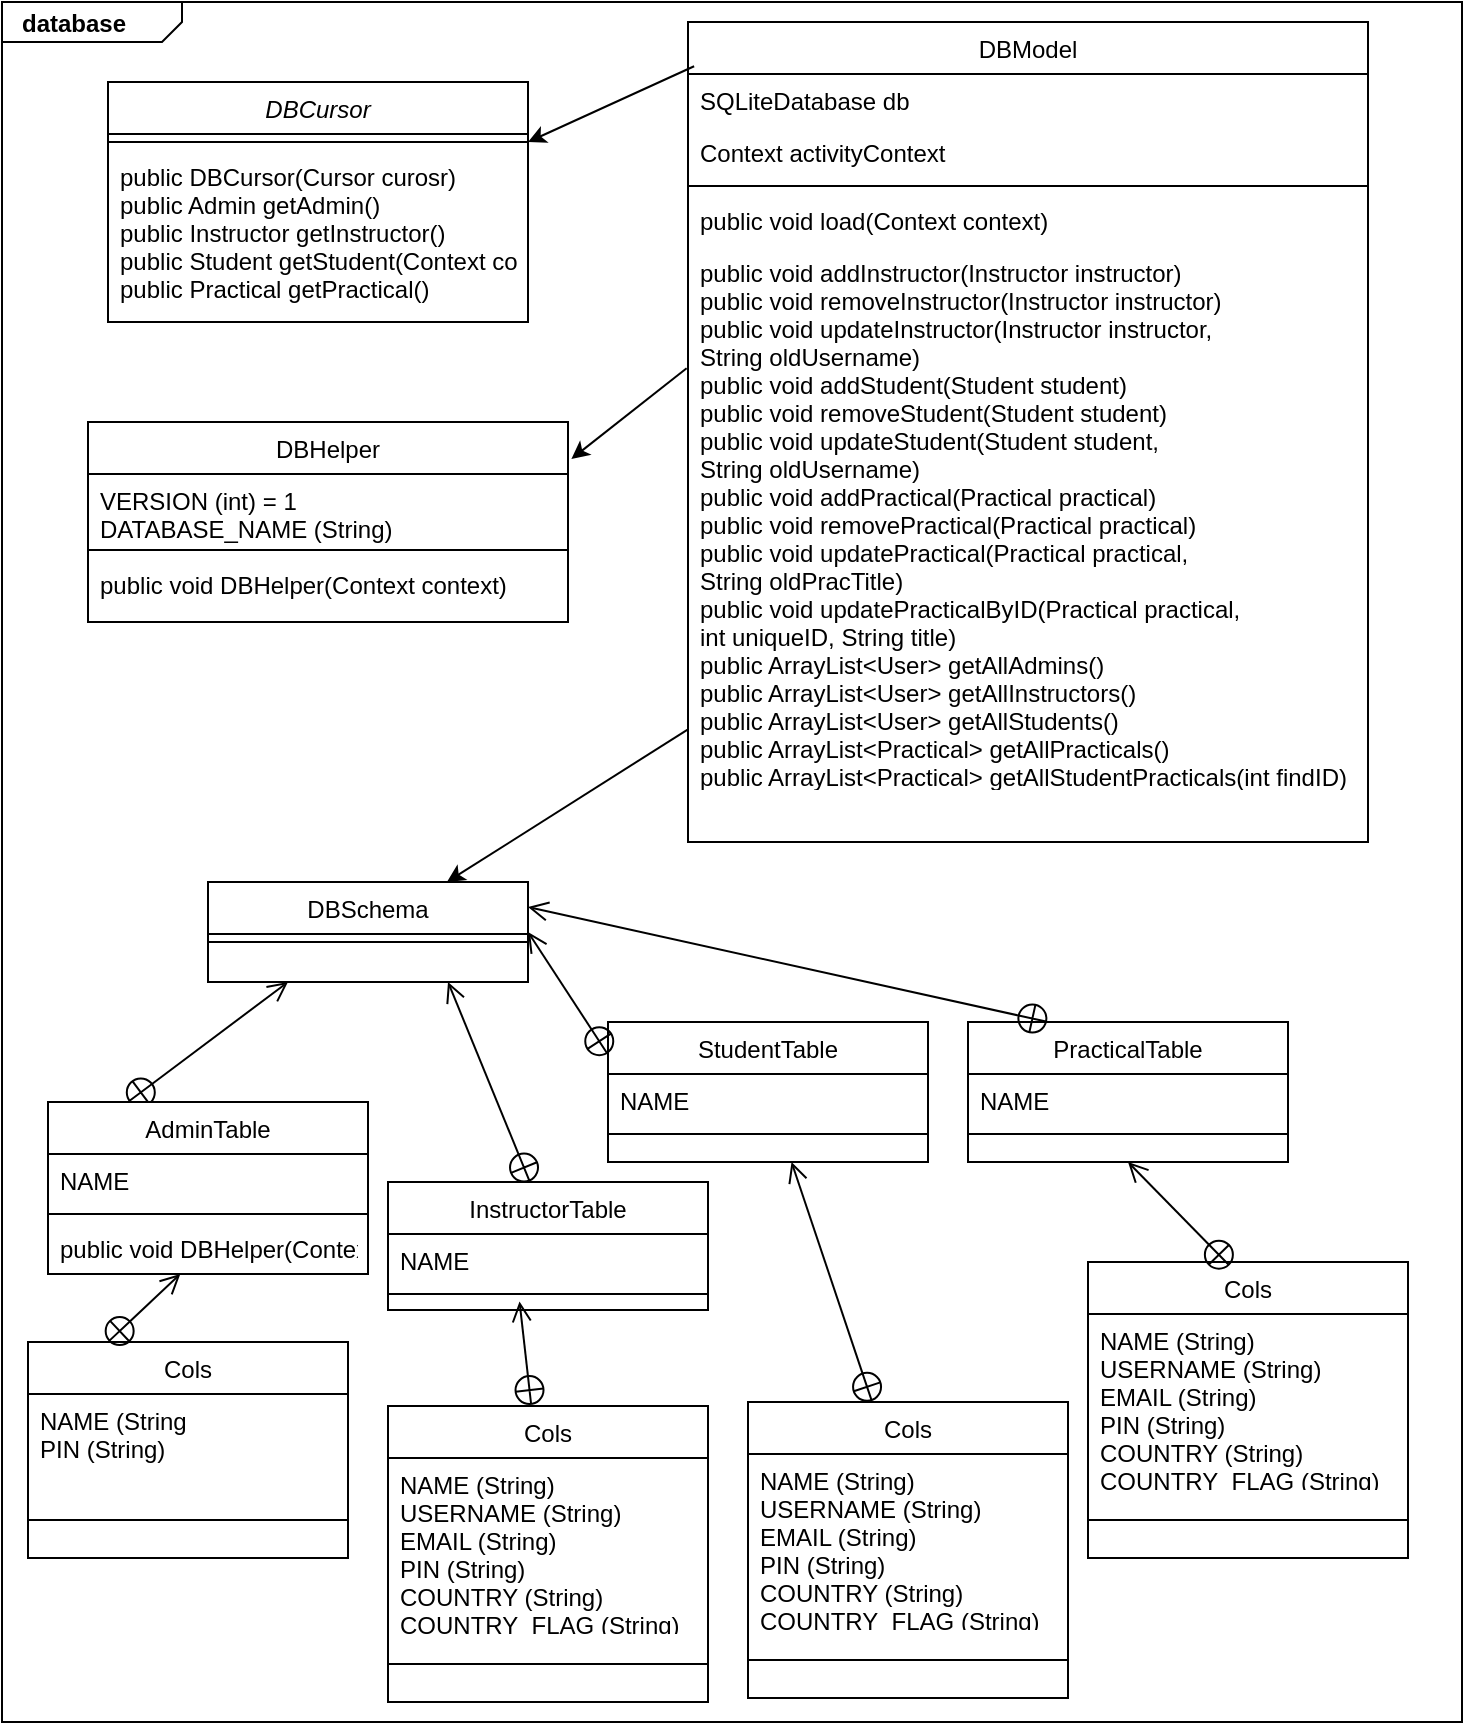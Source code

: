 <mxfile version="15.2.7" type="device"><diagram id="C5RBs43oDa-KdzZeNtuy" name="Page-1"><mxGraphModel dx="1296" dy="755" grid="1" gridSize="10" guides="1" tooltips="1" connect="1" arrows="1" fold="1" page="1" pageScale="1" pageWidth="827" pageHeight="1169" math="0" shadow="0"><root><mxCell id="WIyWlLk6GJQsqaUBKTNV-0"/><mxCell id="WIyWlLk6GJQsqaUBKTNV-1" parent="WIyWlLk6GJQsqaUBKTNV-0"/><mxCell id="ZyV_lQUaY4ZWIgiBvUg5-0" value="&lt;p style=&quot;margin: 0px ; margin-top: 4px ; margin-left: 10px ; text-align: left&quot;&gt;&lt;b&gt;database&lt;/b&gt;&lt;/p&gt;" style="html=1;strokeWidth=1;shape=mxgraph.sysml.package;html=1;overflow=fill;whiteSpace=wrap;" vertex="1" parent="WIyWlLk6GJQsqaUBKTNV-1"><mxGeometry x="49" y="80" width="730" height="860" as="geometry"/></mxCell><mxCell id="zkfFHV4jXpPFQw0GAbJ--0" value="DBCursor" style="swimlane;fontStyle=2;align=center;verticalAlign=top;childLayout=stackLayout;horizontal=1;startSize=26;horizontalStack=0;resizeParent=1;resizeLast=0;collapsible=1;marginBottom=0;rounded=0;shadow=0;strokeWidth=1;" parent="WIyWlLk6GJQsqaUBKTNV-1" vertex="1"><mxGeometry x="102" y="120" width="210" height="120" as="geometry"><mxRectangle x="230" y="140" width="160" height="26" as="alternateBounds"/></mxGeometry></mxCell><mxCell id="zkfFHV4jXpPFQw0GAbJ--4" value="" style="line;html=1;strokeWidth=1;align=left;verticalAlign=middle;spacingTop=-1;spacingLeft=3;spacingRight=3;rotatable=0;labelPosition=right;points=[];portConstraint=eastwest;" parent="zkfFHV4jXpPFQw0GAbJ--0" vertex="1"><mxGeometry y="26" width="210" height="8" as="geometry"/></mxCell><mxCell id="zkfFHV4jXpPFQw0GAbJ--5" value="public DBCursor(Cursor curosr)&#10;public Admin getAdmin()&#10;public Instructor getInstructor()&#10;public Student getStudent(Context context)&#10;public Practical getPractical()" style="text;align=left;verticalAlign=top;spacingLeft=4;spacingRight=4;overflow=hidden;rotatable=0;points=[[0,0.5],[1,0.5]];portConstraint=eastwest;" parent="zkfFHV4jXpPFQw0GAbJ--0" vertex="1"><mxGeometry y="34" width="210" height="86" as="geometry"/></mxCell><mxCell id="zkfFHV4jXpPFQw0GAbJ--6" value="DBHelper" style="swimlane;fontStyle=0;align=center;verticalAlign=top;childLayout=stackLayout;horizontal=1;startSize=26;horizontalStack=0;resizeParent=1;resizeLast=0;collapsible=1;marginBottom=0;rounded=0;shadow=0;strokeWidth=1;" parent="WIyWlLk6GJQsqaUBKTNV-1" vertex="1"><mxGeometry x="92" y="290" width="240" height="100" as="geometry"><mxRectangle x="130" y="380" width="160" height="26" as="alternateBounds"/></mxGeometry></mxCell><mxCell id="zkfFHV4jXpPFQw0GAbJ--7" value="VERSION (int) = 1&#10;DATABASE_NAME (String)" style="text;align=left;verticalAlign=top;spacingLeft=4;spacingRight=4;overflow=hidden;rotatable=0;points=[[0,0.5],[1,0.5]];portConstraint=eastwest;" parent="zkfFHV4jXpPFQw0GAbJ--6" vertex="1"><mxGeometry y="26" width="240" height="34" as="geometry"/></mxCell><mxCell id="zkfFHV4jXpPFQw0GAbJ--9" value="" style="line;html=1;strokeWidth=1;align=left;verticalAlign=middle;spacingTop=-1;spacingLeft=3;spacingRight=3;rotatable=0;labelPosition=right;points=[];portConstraint=eastwest;" parent="zkfFHV4jXpPFQw0GAbJ--6" vertex="1"><mxGeometry y="60" width="240" height="8" as="geometry"/></mxCell><mxCell id="zkfFHV4jXpPFQw0GAbJ--11" value="public void DBHelper(Context context)" style="text;align=left;verticalAlign=top;spacingLeft=4;spacingRight=4;overflow=hidden;rotatable=0;points=[[0,0.5],[1,0.5]];portConstraint=eastwest;" parent="zkfFHV4jXpPFQw0GAbJ--6" vertex="1"><mxGeometry y="68" width="240" height="26" as="geometry"/></mxCell><mxCell id="zkfFHV4jXpPFQw0GAbJ--13" value="InstructorTable" style="swimlane;fontStyle=0;align=center;verticalAlign=top;childLayout=stackLayout;horizontal=1;startSize=26;horizontalStack=0;resizeParent=1;resizeLast=0;collapsible=1;marginBottom=0;rounded=0;shadow=0;strokeWidth=1;" parent="WIyWlLk6GJQsqaUBKTNV-1" vertex="1"><mxGeometry x="242" y="670" width="160" height="64" as="geometry"><mxRectangle x="340" y="380" width="170" height="26" as="alternateBounds"/></mxGeometry></mxCell><mxCell id="zkfFHV4jXpPFQw0GAbJ--14" value="NAME" style="text;align=left;verticalAlign=top;spacingLeft=4;spacingRight=4;overflow=hidden;rotatable=0;points=[[0,0.5],[1,0.5]];portConstraint=eastwest;" parent="zkfFHV4jXpPFQw0GAbJ--13" vertex="1"><mxGeometry y="26" width="160" height="26" as="geometry"/></mxCell><mxCell id="zkfFHV4jXpPFQw0GAbJ--15" value="" style="line;html=1;strokeWidth=1;align=left;verticalAlign=middle;spacingTop=-1;spacingLeft=3;spacingRight=3;rotatable=0;labelPosition=right;points=[];portConstraint=eastwest;" parent="zkfFHV4jXpPFQw0GAbJ--13" vertex="1"><mxGeometry y="52" width="160" height="8" as="geometry"/></mxCell><mxCell id="zkfFHV4jXpPFQw0GAbJ--17" value="DBModel" style="swimlane;fontStyle=0;align=center;verticalAlign=top;childLayout=stackLayout;horizontal=1;startSize=26;horizontalStack=0;resizeParent=1;resizeLast=0;collapsible=1;marginBottom=0;rounded=0;shadow=0;strokeWidth=1;" parent="WIyWlLk6GJQsqaUBKTNV-1" vertex="1"><mxGeometry x="392" y="90" width="340" height="410" as="geometry"><mxRectangle x="550" y="140" width="160" height="26" as="alternateBounds"/></mxGeometry></mxCell><mxCell id="zkfFHV4jXpPFQw0GAbJ--20" value="SQLiteDatabase db&#10;&#10;" style="text;align=left;verticalAlign=top;spacingLeft=4;spacingRight=4;overflow=hidden;rotatable=0;points=[[0,0.5],[1,0.5]];portConstraint=eastwest;rounded=0;shadow=0;html=0;" parent="zkfFHV4jXpPFQw0GAbJ--17" vertex="1"><mxGeometry y="26" width="340" height="26" as="geometry"/></mxCell><mxCell id="zkfFHV4jXpPFQw0GAbJ--22" value="Context activityContext" style="text;align=left;verticalAlign=top;spacingLeft=4;spacingRight=4;overflow=hidden;rotatable=0;points=[[0,0.5],[1,0.5]];portConstraint=eastwest;rounded=0;shadow=0;html=0;" parent="zkfFHV4jXpPFQw0GAbJ--17" vertex="1"><mxGeometry y="52" width="340" height="26" as="geometry"/></mxCell><mxCell id="zkfFHV4jXpPFQw0GAbJ--23" value="" style="line;html=1;strokeWidth=1;align=left;verticalAlign=middle;spacingTop=-1;spacingLeft=3;spacingRight=3;rotatable=0;labelPosition=right;points=[];portConstraint=eastwest;" parent="zkfFHV4jXpPFQw0GAbJ--17" vertex="1"><mxGeometry y="78" width="340" height="8" as="geometry"/></mxCell><mxCell id="zkfFHV4jXpPFQw0GAbJ--24" value="public void load(Context context)&#10;" style="text;align=left;verticalAlign=top;spacingLeft=4;spacingRight=4;overflow=hidden;rotatable=0;points=[[0,0.5],[1,0.5]];portConstraint=eastwest;" parent="zkfFHV4jXpPFQw0GAbJ--17" vertex="1"><mxGeometry y="86" width="340" height="26" as="geometry"/></mxCell><mxCell id="zkfFHV4jXpPFQw0GAbJ--25" value="public void addInstructor(Instructor instructor)&#10;public void removeInstructor(Instructor instructor)&#10;public void updateInstructor(Instructor instructor, &#10;String oldUsername)&#10;public void addStudent(Student student)&#10;public void removeStudent(Student student)&#10;public void updateStudent(Student student, &#10;String oldUsername)&#10;public void addPractical(Practical practical)&#10;public void removePractical(Practical practical)&#10;public void updatePractical(Practical practical, &#10;String oldPracTitle)&#10;public void updatePracticalByID(Practical practical, &#10;int uniqueID, String title)&#10;public ArrayList&lt;User&gt; getAllAdmins()&#10;public ArrayList&lt;User&gt; getAllInstructors()&#10;public ArrayList&lt;User&gt; getAllStudents()&#10;public ArrayList&lt;Practical&gt; getAllPracticals()&#10;public ArrayList&lt;Practical&gt; getAllStudentPracticals(int findID)" style="text;align=left;verticalAlign=top;spacingLeft=4;spacingRight=4;overflow=hidden;rotatable=0;points=[[0,0.5],[1,0.5]];portConstraint=eastwest;" parent="zkfFHV4jXpPFQw0GAbJ--17" vertex="1"><mxGeometry y="112" width="340" height="268" as="geometry"/></mxCell><mxCell id="ZyV_lQUaY4ZWIgiBvUg5-3" value="" style="endArrow=classic;html=1;exitX=0.009;exitY=0.054;exitDx=0;exitDy=0;exitPerimeter=0;entryX=1;entryY=0.25;entryDx=0;entryDy=0;" edge="1" parent="WIyWlLk6GJQsqaUBKTNV-1" source="zkfFHV4jXpPFQw0GAbJ--17" target="zkfFHV4jXpPFQw0GAbJ--0"><mxGeometry width="50" height="50" relative="1" as="geometry"><mxPoint x="332" y="260" as="sourcePoint"/><mxPoint x="382" y="210" as="targetPoint"/></mxGeometry></mxCell><mxCell id="ZyV_lQUaY4ZWIgiBvUg5-4" value="" style="endArrow=classic;html=1;entryX=1.007;entryY=0.185;entryDx=0;entryDy=0;entryPerimeter=0;exitX=-0.002;exitY=0.228;exitDx=0;exitDy=0;exitPerimeter=0;" edge="1" parent="WIyWlLk6GJQsqaUBKTNV-1" source="zkfFHV4jXpPFQw0GAbJ--25" target="zkfFHV4jXpPFQw0GAbJ--6"><mxGeometry width="50" height="50" relative="1" as="geometry"><mxPoint x="172" y="300" as="sourcePoint"/><mxPoint x="222" y="250" as="targetPoint"/></mxGeometry></mxCell><mxCell id="ZyV_lQUaY4ZWIgiBvUg5-5" value="" style="endArrow=open;startArrow=circlePlus;endFill=0;startFill=0;endSize=8;html=1;exitX=0.25;exitY=0;exitDx=0;exitDy=0;entryX=0.25;entryY=1;entryDx=0;entryDy=0;" edge="1" parent="WIyWlLk6GJQsqaUBKTNV-1" source="ZyV_lQUaY4ZWIgiBvUg5-6" target="ZyV_lQUaY4ZWIgiBvUg5-9"><mxGeometry width="160" relative="1" as="geometry"><mxPoint x="112" y="520" as="sourcePoint"/><mxPoint x="272" y="520" as="targetPoint"/></mxGeometry></mxCell><mxCell id="ZyV_lQUaY4ZWIgiBvUg5-6" value="AdminTable&#10;" style="swimlane;fontStyle=0;align=center;verticalAlign=top;childLayout=stackLayout;horizontal=1;startSize=26;horizontalStack=0;resizeParent=1;resizeLast=0;collapsible=1;marginBottom=0;rounded=0;shadow=0;strokeWidth=1;" vertex="1" parent="WIyWlLk6GJQsqaUBKTNV-1"><mxGeometry x="72" y="630" width="160" height="86" as="geometry"><mxRectangle x="340" y="380" width="170" height="26" as="alternateBounds"/></mxGeometry></mxCell><mxCell id="ZyV_lQUaY4ZWIgiBvUg5-7" value="NAME" style="text;align=left;verticalAlign=top;spacingLeft=4;spacingRight=4;overflow=hidden;rotatable=0;points=[[0,0.5],[1,0.5]];portConstraint=eastwest;" vertex="1" parent="ZyV_lQUaY4ZWIgiBvUg5-6"><mxGeometry y="26" width="160" height="26" as="geometry"/></mxCell><mxCell id="ZyV_lQUaY4ZWIgiBvUg5-8" value="" style="line;html=1;strokeWidth=1;align=left;verticalAlign=middle;spacingTop=-1;spacingLeft=3;spacingRight=3;rotatable=0;labelPosition=right;points=[];portConstraint=eastwest;" vertex="1" parent="ZyV_lQUaY4ZWIgiBvUg5-6"><mxGeometry y="52" width="160" height="8" as="geometry"/></mxCell><mxCell id="ZyV_lQUaY4ZWIgiBvUg5-17" value="public void DBHelper(Context context)" style="text;align=left;verticalAlign=top;spacingLeft=4;spacingRight=4;overflow=hidden;rotatable=0;points=[[0,0.5],[1,0.5]];portConstraint=eastwest;" vertex="1" parent="ZyV_lQUaY4ZWIgiBvUg5-6"><mxGeometry y="60" width="160" height="26" as="geometry"/></mxCell><mxCell id="ZyV_lQUaY4ZWIgiBvUg5-9" value="DBSchema" style="swimlane;fontStyle=0;align=center;verticalAlign=top;childLayout=stackLayout;horizontal=1;startSize=26;horizontalStack=0;resizeParent=1;resizeLast=0;collapsible=1;marginBottom=0;rounded=0;shadow=0;strokeWidth=1;" vertex="1" parent="WIyWlLk6GJQsqaUBKTNV-1"><mxGeometry x="152" y="520" width="160" height="50" as="geometry"><mxRectangle x="340" y="380" width="170" height="26" as="alternateBounds"/></mxGeometry></mxCell><mxCell id="ZyV_lQUaY4ZWIgiBvUg5-11" value="" style="line;html=1;strokeWidth=1;align=left;verticalAlign=middle;spacingTop=-1;spacingLeft=3;spacingRight=3;rotatable=0;labelPosition=right;points=[];portConstraint=eastwest;" vertex="1" parent="ZyV_lQUaY4ZWIgiBvUg5-9"><mxGeometry y="26" width="160" height="8" as="geometry"/></mxCell><mxCell id="ZyV_lQUaY4ZWIgiBvUg5-12" value="StudentTable" style="swimlane;fontStyle=0;align=center;verticalAlign=top;childLayout=stackLayout;horizontal=1;startSize=26;horizontalStack=0;resizeParent=1;resizeLast=0;collapsible=1;marginBottom=0;rounded=0;shadow=0;strokeWidth=1;" vertex="1" parent="WIyWlLk6GJQsqaUBKTNV-1"><mxGeometry x="352" y="590" width="160" height="70" as="geometry"><mxRectangle x="340" y="380" width="170" height="26" as="alternateBounds"/></mxGeometry></mxCell><mxCell id="ZyV_lQUaY4ZWIgiBvUg5-13" value="NAME" style="text;align=left;verticalAlign=top;spacingLeft=4;spacingRight=4;overflow=hidden;rotatable=0;points=[[0,0.5],[1,0.5]];portConstraint=eastwest;" vertex="1" parent="ZyV_lQUaY4ZWIgiBvUg5-12"><mxGeometry y="26" width="160" height="26" as="geometry"/></mxCell><mxCell id="ZyV_lQUaY4ZWIgiBvUg5-14" value="" style="line;html=1;strokeWidth=1;align=left;verticalAlign=middle;spacingTop=-1;spacingLeft=3;spacingRight=3;rotatable=0;labelPosition=right;points=[];portConstraint=eastwest;" vertex="1" parent="ZyV_lQUaY4ZWIgiBvUg5-12"><mxGeometry y="52" width="160" height="8" as="geometry"/></mxCell><mxCell id="ZyV_lQUaY4ZWIgiBvUg5-20" value="" style="endArrow=open;startArrow=circlePlus;endFill=0;startFill=0;endSize=8;html=1;exitX=0.444;exitY=0.003;exitDx=0;exitDy=0;entryX=0.75;entryY=1;entryDx=0;entryDy=0;exitPerimeter=0;" edge="1" parent="WIyWlLk6GJQsqaUBKTNV-1" source="zkfFHV4jXpPFQw0GAbJ--13" target="ZyV_lQUaY4ZWIgiBvUg5-9"><mxGeometry width="160" relative="1" as="geometry"><mxPoint x="267" y="610" as="sourcePoint"/><mxPoint x="317" y="530" as="targetPoint"/></mxGeometry></mxCell><mxCell id="ZyV_lQUaY4ZWIgiBvUg5-21" value="" style="endArrow=open;startArrow=circlePlus;endFill=0;startFill=0;endSize=8;html=1;exitX=0;exitY=0.233;exitDx=0;exitDy=0;entryX=1;entryY=0.5;entryDx=0;entryDy=0;exitPerimeter=0;" edge="1" parent="WIyWlLk6GJQsqaUBKTNV-1" source="ZyV_lQUaY4ZWIgiBvUg5-12" target="ZyV_lQUaY4ZWIgiBvUg5-9"><mxGeometry width="160" relative="1" as="geometry"><mxPoint x="332.0" y="660.258" as="sourcePoint"/><mxPoint x="290.96" y="470" as="targetPoint"/></mxGeometry></mxCell><mxCell id="ZyV_lQUaY4ZWIgiBvUg5-22" value="Cols" style="swimlane;fontStyle=0;align=center;verticalAlign=top;childLayout=stackLayout;horizontal=1;startSize=26;horizontalStack=0;resizeParent=1;resizeLast=0;collapsible=1;marginBottom=0;rounded=0;shadow=0;strokeWidth=1;" vertex="1" parent="WIyWlLk6GJQsqaUBKTNV-1"><mxGeometry x="62" y="750" width="160" height="108" as="geometry"><mxRectangle x="340" y="380" width="170" height="26" as="alternateBounds"/></mxGeometry></mxCell><mxCell id="ZyV_lQUaY4ZWIgiBvUg5-23" value="NAME (String&#10;PIN (String)" style="text;align=left;verticalAlign=top;spacingLeft=4;spacingRight=4;overflow=hidden;rotatable=0;points=[[0,0.5],[1,0.5]];portConstraint=eastwest;" vertex="1" parent="ZyV_lQUaY4ZWIgiBvUg5-22"><mxGeometry y="26" width="160" height="44" as="geometry"/></mxCell><mxCell id="ZyV_lQUaY4ZWIgiBvUg5-24" value="" style="line;html=1;strokeWidth=1;align=left;verticalAlign=middle;spacingTop=-1;spacingLeft=3;spacingRight=3;rotatable=0;labelPosition=right;points=[];portConstraint=eastwest;" vertex="1" parent="ZyV_lQUaY4ZWIgiBvUg5-22"><mxGeometry y="70" width="160" height="38" as="geometry"/></mxCell><mxCell id="ZyV_lQUaY4ZWIgiBvUg5-26" value="" style="endArrow=open;startArrow=circlePlus;endFill=0;startFill=0;endSize=8;html=1;exitX=0.25;exitY=0;exitDx=0;exitDy=0;" edge="1" parent="WIyWlLk6GJQsqaUBKTNV-1" source="ZyV_lQUaY4ZWIgiBvUg5-22" target="ZyV_lQUaY4ZWIgiBvUg5-17"><mxGeometry width="160" relative="1" as="geometry"><mxPoint x="232.0" y="844.128" as="sourcePoint"/><mxPoint x="160.96" y="663.87" as="targetPoint"/></mxGeometry></mxCell><mxCell id="ZyV_lQUaY4ZWIgiBvUg5-27" value="Cols" style="swimlane;fontStyle=0;align=center;verticalAlign=top;childLayout=stackLayout;horizontal=1;startSize=26;horizontalStack=0;resizeParent=1;resizeLast=0;collapsible=1;marginBottom=0;rounded=0;shadow=0;strokeWidth=1;" vertex="1" parent="WIyWlLk6GJQsqaUBKTNV-1"><mxGeometry x="242" y="782" width="160" height="148" as="geometry"><mxRectangle x="340" y="380" width="170" height="26" as="alternateBounds"/></mxGeometry></mxCell><mxCell id="ZyV_lQUaY4ZWIgiBvUg5-28" value="NAME (String)&#10;USERNAME (String)&#10;EMAIL (String)&#10;PIN (String)&#10;COUNTRY (String)&#10;COUNTRY_FLAG (String)" style="text;align=left;verticalAlign=top;spacingLeft=4;spacingRight=4;overflow=hidden;rotatable=0;points=[[0,0.5],[1,0.5]];portConstraint=eastwest;" vertex="1" parent="ZyV_lQUaY4ZWIgiBvUg5-27"><mxGeometry y="26" width="160" height="84" as="geometry"/></mxCell><mxCell id="ZyV_lQUaY4ZWIgiBvUg5-29" value="" style="line;html=1;strokeWidth=1;align=left;verticalAlign=middle;spacingTop=-1;spacingLeft=3;spacingRight=3;rotatable=0;labelPosition=right;points=[];portConstraint=eastwest;" vertex="1" parent="ZyV_lQUaY4ZWIgiBvUg5-27"><mxGeometry y="110" width="160" height="38" as="geometry"/></mxCell><mxCell id="ZyV_lQUaY4ZWIgiBvUg5-30" value="" style="endArrow=open;startArrow=circlePlus;endFill=0;startFill=0;endSize=8;html=1;entryX=0.411;entryY=0.963;entryDx=0;entryDy=0;entryPerimeter=0;" edge="1" parent="WIyWlLk6GJQsqaUBKTNV-1" source="ZyV_lQUaY4ZWIgiBvUg5-27" target="zkfFHV4jXpPFQw0GAbJ--15"><mxGeometry width="160" relative="1" as="geometry"><mxPoint x="312" y="764" as="sourcePoint"/><mxPoint x="302" y="720" as="targetPoint"/></mxGeometry></mxCell><mxCell id="ZyV_lQUaY4ZWIgiBvUg5-31" value="Cols" style="swimlane;fontStyle=0;align=center;verticalAlign=top;childLayout=stackLayout;horizontal=1;startSize=26;horizontalStack=0;resizeParent=1;resizeLast=0;collapsible=1;marginBottom=0;rounded=0;shadow=0;strokeWidth=1;" vertex="1" parent="WIyWlLk6GJQsqaUBKTNV-1"><mxGeometry x="422" y="780" width="160" height="148" as="geometry"><mxRectangle x="340" y="380" width="170" height="26" as="alternateBounds"/></mxGeometry></mxCell><mxCell id="ZyV_lQUaY4ZWIgiBvUg5-32" value="NAME (String)&#10;USERNAME (String)&#10;EMAIL (String)&#10;PIN (String)&#10;COUNTRY (String)&#10;COUNTRY_FLAG (String)" style="text;align=left;verticalAlign=top;spacingLeft=4;spacingRight=4;overflow=hidden;rotatable=0;points=[[0,0.5],[1,0.5]];portConstraint=eastwest;" vertex="1" parent="ZyV_lQUaY4ZWIgiBvUg5-31"><mxGeometry y="26" width="160" height="84" as="geometry"/></mxCell><mxCell id="ZyV_lQUaY4ZWIgiBvUg5-33" value="" style="line;html=1;strokeWidth=1;align=left;verticalAlign=middle;spacingTop=-1;spacingLeft=3;spacingRight=3;rotatable=0;labelPosition=right;points=[];portConstraint=eastwest;" vertex="1" parent="ZyV_lQUaY4ZWIgiBvUg5-31"><mxGeometry y="110" width="160" height="38" as="geometry"/></mxCell><mxCell id="ZyV_lQUaY4ZWIgiBvUg5-34" value="" style="endArrow=open;startArrow=circlePlus;endFill=0;startFill=0;endSize=8;html=1;exitX=0.388;exitY=0;exitDx=0;exitDy=0;exitPerimeter=0;" edge="1" parent="WIyWlLk6GJQsqaUBKTNV-1" source="ZyV_lQUaY4ZWIgiBvUg5-31" target="ZyV_lQUaY4ZWIgiBvUg5-12"><mxGeometry width="160" relative="1" as="geometry"><mxPoint x="522" y="700.0" as="sourcePoint"/><mxPoint x="422" y="630" as="targetPoint"/></mxGeometry></mxCell><mxCell id="ZyV_lQUaY4ZWIgiBvUg5-36" value="PracticalTable" style="swimlane;fontStyle=0;align=center;verticalAlign=top;childLayout=stackLayout;horizontal=1;startSize=26;horizontalStack=0;resizeParent=1;resizeLast=0;collapsible=1;marginBottom=0;rounded=0;shadow=0;strokeWidth=1;" vertex="1" parent="WIyWlLk6GJQsqaUBKTNV-1"><mxGeometry x="532" y="590" width="160" height="70" as="geometry"><mxRectangle x="340" y="380" width="170" height="26" as="alternateBounds"/></mxGeometry></mxCell><mxCell id="ZyV_lQUaY4ZWIgiBvUg5-37" value="NAME" style="text;align=left;verticalAlign=top;spacingLeft=4;spacingRight=4;overflow=hidden;rotatable=0;points=[[0,0.5],[1,0.5]];portConstraint=eastwest;" vertex="1" parent="ZyV_lQUaY4ZWIgiBvUg5-36"><mxGeometry y="26" width="160" height="26" as="geometry"/></mxCell><mxCell id="ZyV_lQUaY4ZWIgiBvUg5-38" value="" style="line;html=1;strokeWidth=1;align=left;verticalAlign=middle;spacingTop=-1;spacingLeft=3;spacingRight=3;rotatable=0;labelPosition=right;points=[];portConstraint=eastwest;" vertex="1" parent="ZyV_lQUaY4ZWIgiBvUg5-36"><mxGeometry y="52" width="160" height="8" as="geometry"/></mxCell><mxCell id="ZyV_lQUaY4ZWIgiBvUg5-39" value="Cols" style="swimlane;fontStyle=0;align=center;verticalAlign=top;childLayout=stackLayout;horizontal=1;startSize=26;horizontalStack=0;resizeParent=1;resizeLast=0;collapsible=1;marginBottom=0;rounded=0;shadow=0;strokeWidth=1;" vertex="1" parent="WIyWlLk6GJQsqaUBKTNV-1"><mxGeometry x="592" y="710" width="160" height="148" as="geometry"><mxRectangle x="340" y="380" width="170" height="26" as="alternateBounds"/></mxGeometry></mxCell><mxCell id="ZyV_lQUaY4ZWIgiBvUg5-40" value="NAME (String)&#10;USERNAME (String)&#10;EMAIL (String)&#10;PIN (String)&#10;COUNTRY (String)&#10;COUNTRY_FLAG (String)" style="text;align=left;verticalAlign=top;spacingLeft=4;spacingRight=4;overflow=hidden;rotatable=0;points=[[0,0.5],[1,0.5]];portConstraint=eastwest;" vertex="1" parent="ZyV_lQUaY4ZWIgiBvUg5-39"><mxGeometry y="26" width="160" height="84" as="geometry"/></mxCell><mxCell id="ZyV_lQUaY4ZWIgiBvUg5-41" value="" style="line;html=1;strokeWidth=1;align=left;verticalAlign=middle;spacingTop=-1;spacingLeft=3;spacingRight=3;rotatable=0;labelPosition=right;points=[];portConstraint=eastwest;" vertex="1" parent="ZyV_lQUaY4ZWIgiBvUg5-39"><mxGeometry y="110" width="160" height="38" as="geometry"/></mxCell><mxCell id="ZyV_lQUaY4ZWIgiBvUg5-42" value="" style="endArrow=open;startArrow=circlePlus;endFill=0;startFill=0;endSize=8;html=1;exitX=0.444;exitY=0.014;exitDx=0;exitDy=0;exitPerimeter=0;entryX=0.5;entryY=1;entryDx=0;entryDy=0;" edge="1" parent="WIyWlLk6GJQsqaUBKTNV-1" source="ZyV_lQUaY4ZWIgiBvUg5-39" target="ZyV_lQUaY4ZWIgiBvUg5-36"><mxGeometry width="160" relative="1" as="geometry"><mxPoint x="582.0" y="790" as="sourcePoint"/><mxPoint x="541.68" y="670" as="targetPoint"/></mxGeometry></mxCell><mxCell id="ZyV_lQUaY4ZWIgiBvUg5-43" value="" style="endArrow=open;startArrow=circlePlus;endFill=0;startFill=0;endSize=8;html=1;exitX=0.25;exitY=0;exitDx=0;exitDy=0;entryX=1;entryY=0.25;entryDx=0;entryDy=0;" edge="1" parent="WIyWlLk6GJQsqaUBKTNV-1" source="ZyV_lQUaY4ZWIgiBvUg5-36" target="ZyV_lQUaY4ZWIgiBvUg5-9"><mxGeometry width="160" relative="1" as="geometry"><mxPoint x="362" y="616.31" as="sourcePoint"/><mxPoint x="322" y="555" as="targetPoint"/></mxGeometry></mxCell><mxCell id="ZyV_lQUaY4ZWIgiBvUg5-44" value="" style="endArrow=classic;html=1;" edge="1" parent="WIyWlLk6GJQsqaUBKTNV-1" source="zkfFHV4jXpPFQw0GAbJ--25" target="ZyV_lQUaY4ZWIgiBvUg5-9"><mxGeometry width="50" height="50" relative="1" as="geometry"><mxPoint x="339.64" y="454.604" as="sourcePoint"/><mxPoint x="282.0" y="500" as="targetPoint"/></mxGeometry></mxCell></root></mxGraphModel></diagram></mxfile>